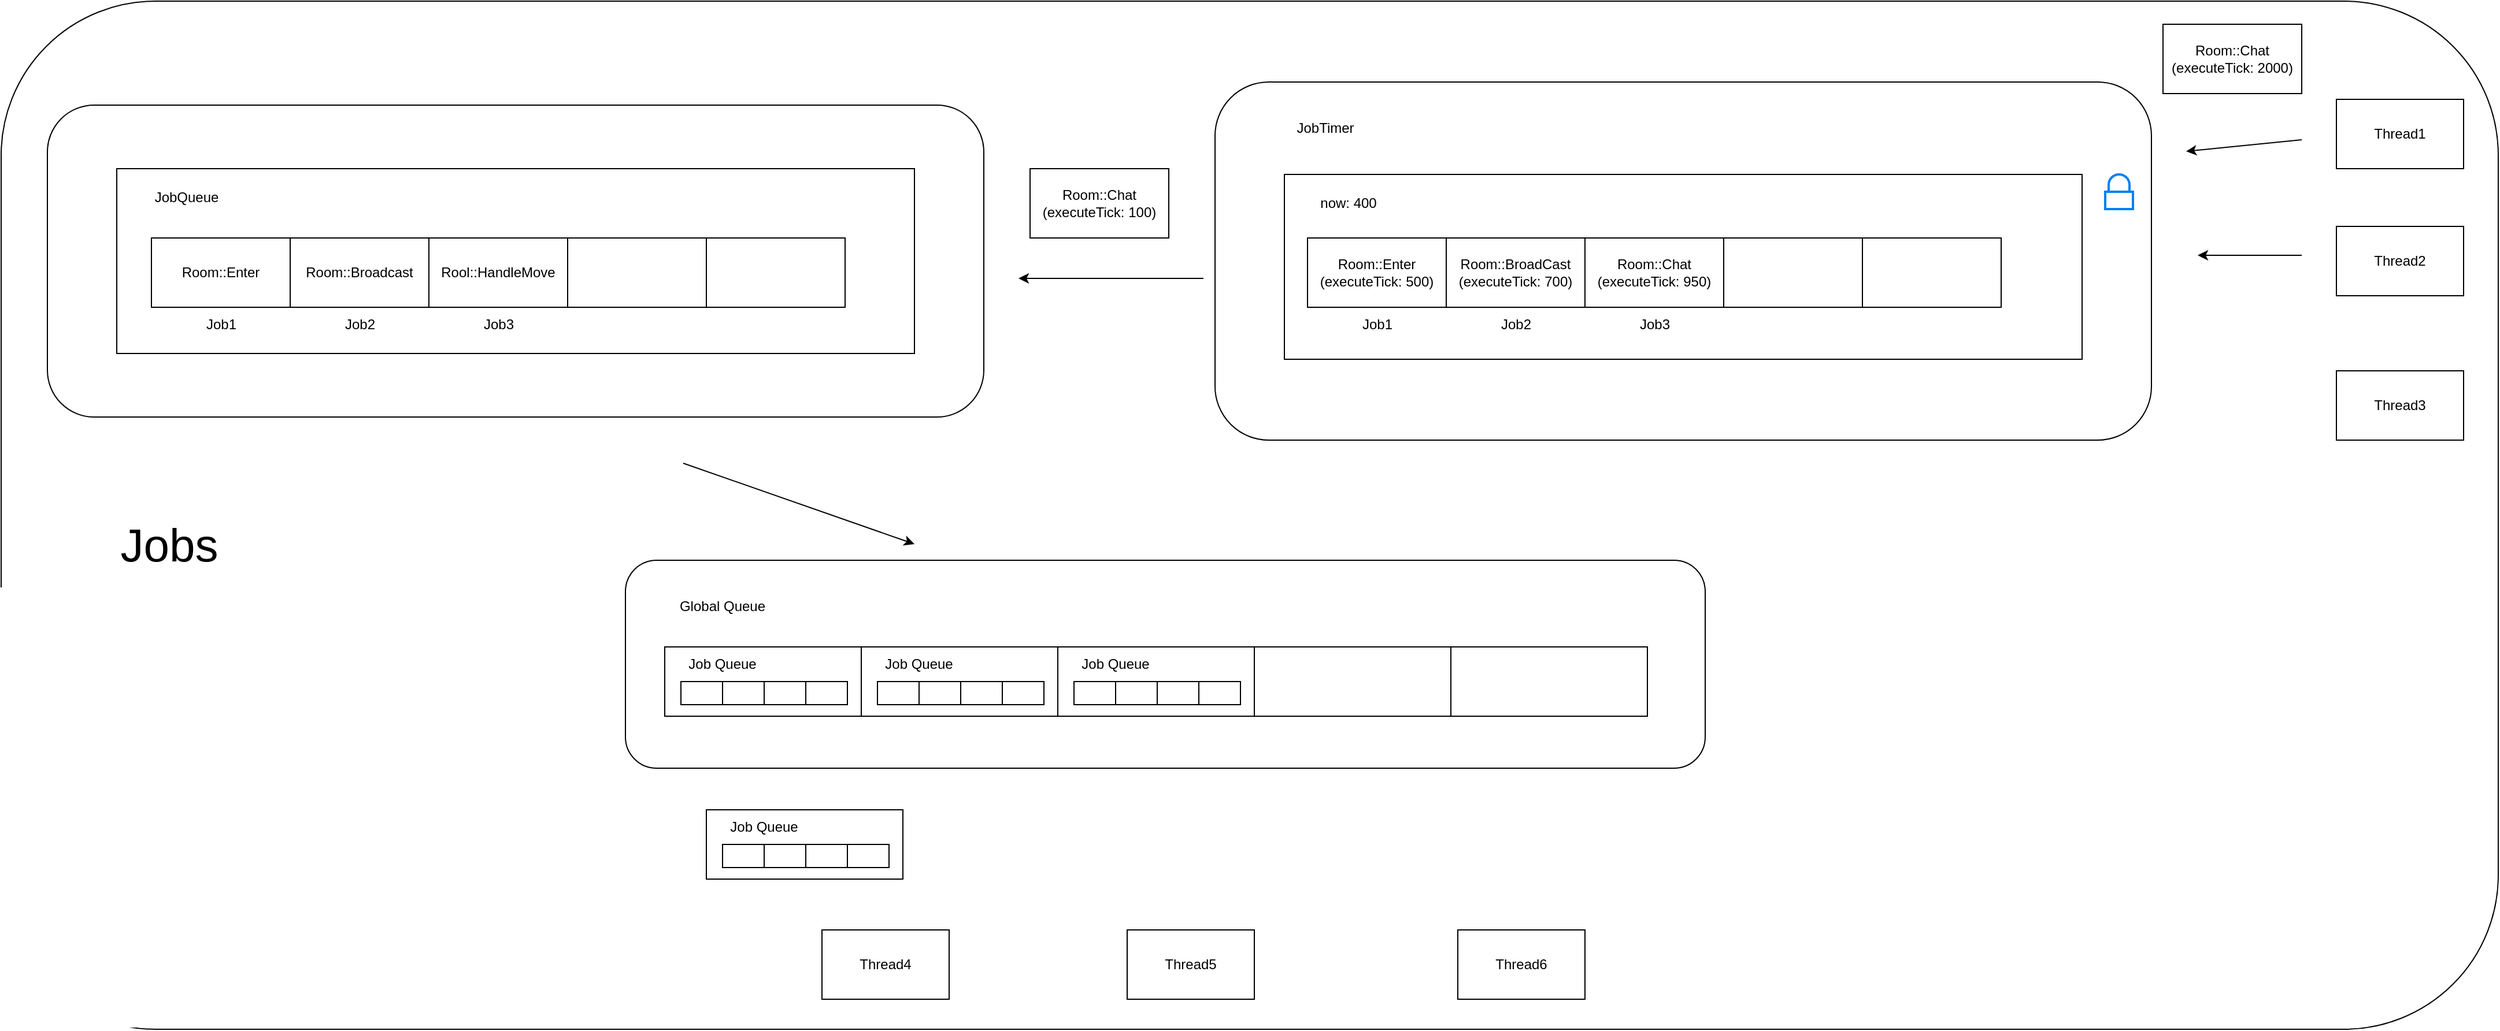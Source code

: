 <mxfile version="26.2.2">
  <diagram name="페이지-1" id="wj5oa-Lt_AdRYN1nhwX_">
    <mxGraphModel dx="3517" dy="1217" grid="1" gridSize="10" guides="1" tooltips="1" connect="1" arrows="1" fold="1" page="1" pageScale="1" pageWidth="827" pageHeight="1169" math="0" shadow="0">
      <root>
        <mxCell id="0" />
        <mxCell id="1" parent="0" />
        <mxCell id="6MD3b4W0HPMdXb_hcbAM-99" value="" style="rounded=1;whiteSpace=wrap;html=1;" vertex="1" parent="1">
          <mxGeometry x="-900" y="100" width="2160" height="890" as="geometry" />
        </mxCell>
        <mxCell id="6MD3b4W0HPMdXb_hcbAM-17" value="" style="rounded=1;whiteSpace=wrap;html=1;" vertex="1" parent="1">
          <mxGeometry x="150" y="170" width="810" height="310" as="geometry" />
        </mxCell>
        <mxCell id="6MD3b4W0HPMdXb_hcbAM-1" value="" style="rounded=0;whiteSpace=wrap;html=1;" vertex="1" parent="1">
          <mxGeometry x="210" y="250" width="690" height="160" as="geometry" />
        </mxCell>
        <mxCell id="6MD3b4W0HPMdXb_hcbAM-16" value="JobTimer" style="text;html=1;align=center;verticalAlign=middle;resizable=0;points=[];autosize=1;strokeColor=none;fillColor=none;" vertex="1" parent="1">
          <mxGeometry x="210" y="195" width="70" height="30" as="geometry" />
        </mxCell>
        <mxCell id="6MD3b4W0HPMdXb_hcbAM-19" value="" style="curved=1;endArrow=classic;html=1;rounded=0;fontColor=#000000;strokeColor=light-dark(#000000,#FFFFFF);" edge="1" parent="1">
          <mxGeometry width="50" height="50" relative="1" as="geometry">
            <mxPoint x="1090" y="220" as="sourcePoint" />
            <mxPoint x="990" y="230" as="targetPoint" />
            <Array as="points" />
          </mxGeometry>
        </mxCell>
        <mxCell id="6MD3b4W0HPMdXb_hcbAM-20" value="" style="curved=1;endArrow=classic;html=1;rounded=0;fontColor=#000000;labelBorderColor=#000000;strokeColor=#FFFFFF;" edge="1" parent="1">
          <mxGeometry width="50" height="50" relative="1" as="geometry">
            <mxPoint x="1100" y="450" as="sourcePoint" />
            <mxPoint x="1000" y="430" as="targetPoint" />
            <Array as="points" />
          </mxGeometry>
        </mxCell>
        <mxCell id="6MD3b4W0HPMdXb_hcbAM-21" value="" style="endArrow=classic;html=1;rounded=0;fontColor=#000000;strokeColor=light-dark(#000000,#FFFFFF);" edge="1" parent="1">
          <mxGeometry width="50" height="50" relative="1" as="geometry">
            <mxPoint x="1090" y="320" as="sourcePoint" />
            <mxPoint x="1000" y="320" as="targetPoint" />
          </mxGeometry>
        </mxCell>
        <mxCell id="6MD3b4W0HPMdXb_hcbAM-25" value="&lt;font&gt;Thread3&lt;/font&gt;" style="rounded=0;whiteSpace=wrap;html=1;" vertex="1" parent="1">
          <mxGeometry x="1120" y="420" width="110" height="60" as="geometry" />
        </mxCell>
        <mxCell id="6MD3b4W0HPMdXb_hcbAM-27" value="&lt;font&gt;Thread2&lt;/font&gt;" style="rounded=0;whiteSpace=wrap;html=1;" vertex="1" parent="1">
          <mxGeometry x="1120" y="295" width="110" height="60" as="geometry" />
        </mxCell>
        <mxCell id="6MD3b4W0HPMdXb_hcbAM-28" value="&lt;font&gt;Thread1&lt;/font&gt;" style="rounded=0;whiteSpace=wrap;html=1;" vertex="1" parent="1">
          <mxGeometry x="1120" y="185" width="110" height="60" as="geometry" />
        </mxCell>
        <mxCell id="6MD3b4W0HPMdXb_hcbAM-32" value="" style="html=1;verticalLabelPosition=bottom;align=center;labelBackgroundColor=#ffffff;verticalAlign=top;strokeWidth=2;strokeColor=#0080F0;shadow=0;dashed=0;shape=mxgraph.ios7.icons.locked;" vertex="1" parent="1">
          <mxGeometry x="920" y="250" width="24" height="30" as="geometry" />
        </mxCell>
        <mxCell id="6MD3b4W0HPMdXb_hcbAM-33" value="Room::Enter&lt;br&gt;(executeTick: 500)" style="rounded=0;whiteSpace=wrap;html=1;" vertex="1" parent="1">
          <mxGeometry x="230" y="305" width="120" height="60" as="geometry" />
        </mxCell>
        <mxCell id="6MD3b4W0HPMdXb_hcbAM-34" value="Job1" style="text;html=1;align=center;verticalAlign=middle;resizable=0;points=[];autosize=1;strokeColor=none;fillColor=none;" vertex="1" parent="1">
          <mxGeometry x="265" y="365" width="50" height="30" as="geometry" />
        </mxCell>
        <mxCell id="6MD3b4W0HPMdXb_hcbAM-35" value="Room::BroadCast&lt;br&gt;(executeTick: 700)" style="rounded=0;whiteSpace=wrap;html=1;" vertex="1" parent="1">
          <mxGeometry x="350" y="305" width="120" height="60" as="geometry" />
        </mxCell>
        <mxCell id="6MD3b4W0HPMdXb_hcbAM-36" value="Job2" style="text;html=1;align=center;verticalAlign=middle;resizable=0;points=[];autosize=1;strokeColor=none;fillColor=none;" vertex="1" parent="1">
          <mxGeometry x="385" y="365" width="50" height="30" as="geometry" />
        </mxCell>
        <mxCell id="6MD3b4W0HPMdXb_hcbAM-37" value="Room::Chat&lt;br&gt;(executeTick: 950)" style="rounded=0;whiteSpace=wrap;html=1;" vertex="1" parent="1">
          <mxGeometry x="470" y="305" width="120" height="60" as="geometry" />
        </mxCell>
        <mxCell id="6MD3b4W0HPMdXb_hcbAM-38" value="Job3" style="text;html=1;align=center;verticalAlign=middle;resizable=0;points=[];autosize=1;strokeColor=none;fillColor=none;" vertex="1" parent="1">
          <mxGeometry x="505" y="365" width="50" height="30" as="geometry" />
        </mxCell>
        <mxCell id="6MD3b4W0HPMdXb_hcbAM-39" value="Room::Chat&lt;br&gt;(executeTick: 2000)" style="rounded=0;whiteSpace=wrap;html=1;" vertex="1" parent="1">
          <mxGeometry x="970" y="120" width="120" height="60" as="geometry" />
        </mxCell>
        <mxCell id="6MD3b4W0HPMdXb_hcbAM-40" value="Job5" style="text;html=1;align=center;verticalAlign=middle;resizable=0;points=[];autosize=1;strokeColor=none;fillColor=none;fontColor=#FFFFFF;" vertex="1" parent="1">
          <mxGeometry x="1005" y="180" width="50" height="30" as="geometry" />
        </mxCell>
        <mxCell id="6MD3b4W0HPMdXb_hcbAM-41" value="" style="rounded=0;whiteSpace=wrap;html=1;" vertex="1" parent="1">
          <mxGeometry x="590" y="305" width="120" height="60" as="geometry" />
        </mxCell>
        <mxCell id="6MD3b4W0HPMdXb_hcbAM-42" value="" style="rounded=0;whiteSpace=wrap;html=1;" vertex="1" parent="1">
          <mxGeometry x="710" y="305" width="120" height="60" as="geometry" />
        </mxCell>
        <mxCell id="6MD3b4W0HPMdXb_hcbAM-43" value="now: 400" style="text;html=1;align=center;verticalAlign=middle;resizable=0;points=[];autosize=1;strokeColor=none;fillColor=none;" vertex="1" parent="1">
          <mxGeometry x="230" y="260" width="70" height="30" as="geometry" />
        </mxCell>
        <mxCell id="6MD3b4W0HPMdXb_hcbAM-44" value="" style="rounded=1;whiteSpace=wrap;html=1;" vertex="1" parent="1">
          <mxGeometry x="-860" y="190" width="810" height="270" as="geometry" />
        </mxCell>
        <mxCell id="6MD3b4W0HPMdXb_hcbAM-45" value="" style="rounded=0;whiteSpace=wrap;html=1;" vertex="1" parent="1">
          <mxGeometry x="-800" y="245" width="690" height="160" as="geometry" />
        </mxCell>
        <mxCell id="6MD3b4W0HPMdXb_hcbAM-46" value="Room::Enter" style="rounded=0;whiteSpace=wrap;html=1;" vertex="1" parent="1">
          <mxGeometry x="-770" y="305" width="120" height="60" as="geometry" />
        </mxCell>
        <mxCell id="6MD3b4W0HPMdXb_hcbAM-47" value="Job1" style="text;html=1;align=center;verticalAlign=middle;resizable=0;points=[];autosize=1;strokeColor=none;fillColor=none;" vertex="1" parent="1">
          <mxGeometry x="-735" y="365" width="50" height="30" as="geometry" />
        </mxCell>
        <mxCell id="6MD3b4W0HPMdXb_hcbAM-48" value="Room::Broadcast" style="rounded=0;whiteSpace=wrap;html=1;" vertex="1" parent="1">
          <mxGeometry x="-650" y="305" width="120" height="60" as="geometry" />
        </mxCell>
        <mxCell id="6MD3b4W0HPMdXb_hcbAM-49" value="Rool::HandleMove" style="rounded=0;whiteSpace=wrap;html=1;" vertex="1" parent="1">
          <mxGeometry x="-530" y="305" width="120" height="60" as="geometry" />
        </mxCell>
        <mxCell id="6MD3b4W0HPMdXb_hcbAM-50" value="Job2" style="text;html=1;align=center;verticalAlign=middle;resizable=0;points=[];autosize=1;strokeColor=none;fillColor=none;" vertex="1" parent="1">
          <mxGeometry x="-615" y="365" width="50" height="30" as="geometry" />
        </mxCell>
        <mxCell id="6MD3b4W0HPMdXb_hcbAM-51" value="Job3" style="text;html=1;align=center;verticalAlign=middle;resizable=0;points=[];autosize=1;strokeColor=none;fillColor=none;" vertex="1" parent="1">
          <mxGeometry x="-495" y="365" width="50" height="30" as="geometry" />
        </mxCell>
        <mxCell id="6MD3b4W0HPMdXb_hcbAM-52" value="" style="rounded=0;whiteSpace=wrap;html=1;" vertex="1" parent="1">
          <mxGeometry x="-410" y="305" width="120" height="60" as="geometry" />
        </mxCell>
        <mxCell id="6MD3b4W0HPMdXb_hcbAM-53" value="" style="rounded=0;whiteSpace=wrap;html=1;" vertex="1" parent="1">
          <mxGeometry x="-290" y="305" width="120" height="60" as="geometry" />
        </mxCell>
        <mxCell id="6MD3b4W0HPMdXb_hcbAM-54" value="JobQueue" style="text;html=1;align=center;verticalAlign=middle;resizable=0;points=[];autosize=1;strokeColor=none;fillColor=none;" vertex="1" parent="1">
          <mxGeometry x="-780" y="255" width="80" height="30" as="geometry" />
        </mxCell>
        <mxCell id="6MD3b4W0HPMdXb_hcbAM-56" value="" style="endArrow=classic;html=1;rounded=0;fontColor=#000000;strokeColor=light-dark(#000000,#FFFFFF);" edge="1" parent="1">
          <mxGeometry width="50" height="50" relative="1" as="geometry">
            <mxPoint x="140" y="340" as="sourcePoint" />
            <mxPoint x="-20" y="340" as="targetPoint" />
          </mxGeometry>
        </mxCell>
        <mxCell id="6MD3b4W0HPMdXb_hcbAM-57" value="Room::Chat&lt;br&gt;(executeTick: 100)" style="rounded=0;whiteSpace=wrap;html=1;" vertex="1" parent="1">
          <mxGeometry x="-10" y="245" width="120" height="60" as="geometry" />
        </mxCell>
        <mxCell id="6MD3b4W0HPMdXb_hcbAM-58" value="Job0" style="text;html=1;align=center;verticalAlign=middle;resizable=0;points=[];autosize=1;strokeColor=none;fillColor=none;fontColor=#FFFFFF;" vertex="1" parent="1">
          <mxGeometry x="25" y="305" width="50" height="30" as="geometry" />
        </mxCell>
        <mxCell id="6MD3b4W0HPMdXb_hcbAM-61" value="" style="rounded=1;whiteSpace=wrap;html=1;" vertex="1" parent="1">
          <mxGeometry x="-360" y="584" width="934" height="180" as="geometry" />
        </mxCell>
        <mxCell id="6MD3b4W0HPMdXb_hcbAM-62" value="" style="rounded=0;whiteSpace=wrap;html=1;" vertex="1" parent="1">
          <mxGeometry x="-326" y="659" width="170" height="60" as="geometry" />
        </mxCell>
        <mxCell id="6MD3b4W0HPMdXb_hcbAM-63" value="Global Queue" style="text;html=1;align=center;verticalAlign=middle;whiteSpace=wrap;rounded=0;" vertex="1" parent="1">
          <mxGeometry x="-326" y="609" width="100" height="30" as="geometry" />
        </mxCell>
        <mxCell id="6MD3b4W0HPMdXb_hcbAM-64" value="" style="rounded=0;whiteSpace=wrap;html=1;" vertex="1" parent="1">
          <mxGeometry x="-312" y="689" width="36" height="20" as="geometry" />
        </mxCell>
        <mxCell id="6MD3b4W0HPMdXb_hcbAM-65" value="" style="rounded=0;whiteSpace=wrap;html=1;" vertex="1" parent="1">
          <mxGeometry x="-276" y="689" width="36" height="20" as="geometry" />
        </mxCell>
        <mxCell id="6MD3b4W0HPMdXb_hcbAM-66" value="" style="rounded=0;whiteSpace=wrap;html=1;" vertex="1" parent="1">
          <mxGeometry x="-240" y="689" width="36" height="20" as="geometry" />
        </mxCell>
        <mxCell id="6MD3b4W0HPMdXb_hcbAM-67" value="" style="rounded=0;whiteSpace=wrap;html=1;" vertex="1" parent="1">
          <mxGeometry x="-204" y="689" width="36" height="20" as="geometry" />
        </mxCell>
        <mxCell id="6MD3b4W0HPMdXb_hcbAM-68" value="Job Queue" style="text;html=1;align=center;verticalAlign=middle;whiteSpace=wrap;rounded=0;" vertex="1" parent="1">
          <mxGeometry x="-326" y="659" width="100" height="30" as="geometry" />
        </mxCell>
        <mxCell id="6MD3b4W0HPMdXb_hcbAM-69" value="" style="rounded=0;whiteSpace=wrap;html=1;" vertex="1" parent="1">
          <mxGeometry x="-156" y="659" width="170" height="60" as="geometry" />
        </mxCell>
        <mxCell id="6MD3b4W0HPMdXb_hcbAM-70" value="" style="rounded=0;whiteSpace=wrap;html=1;" vertex="1" parent="1">
          <mxGeometry x="-142" y="689" width="36" height="20" as="geometry" />
        </mxCell>
        <mxCell id="6MD3b4W0HPMdXb_hcbAM-71" value="" style="rounded=0;whiteSpace=wrap;html=1;" vertex="1" parent="1">
          <mxGeometry x="-106" y="689" width="36" height="20" as="geometry" />
        </mxCell>
        <mxCell id="6MD3b4W0HPMdXb_hcbAM-72" value="" style="rounded=0;whiteSpace=wrap;html=1;" vertex="1" parent="1">
          <mxGeometry x="-70" y="689" width="36" height="20" as="geometry" />
        </mxCell>
        <mxCell id="6MD3b4W0HPMdXb_hcbAM-73" value="" style="rounded=0;whiteSpace=wrap;html=1;" vertex="1" parent="1">
          <mxGeometry x="-34" y="689" width="36" height="20" as="geometry" />
        </mxCell>
        <mxCell id="6MD3b4W0HPMdXb_hcbAM-74" value="Job Queue" style="text;html=1;align=center;verticalAlign=middle;whiteSpace=wrap;rounded=0;" vertex="1" parent="1">
          <mxGeometry x="-156" y="659" width="100" height="30" as="geometry" />
        </mxCell>
        <mxCell id="6MD3b4W0HPMdXb_hcbAM-75" value="" style="rounded=0;whiteSpace=wrap;html=1;" vertex="1" parent="1">
          <mxGeometry x="14" y="659" width="170" height="60" as="geometry" />
        </mxCell>
        <mxCell id="6MD3b4W0HPMdXb_hcbAM-76" value="" style="rounded=0;whiteSpace=wrap;html=1;" vertex="1" parent="1">
          <mxGeometry x="28" y="689" width="36" height="20" as="geometry" />
        </mxCell>
        <mxCell id="6MD3b4W0HPMdXb_hcbAM-77" value="" style="rounded=0;whiteSpace=wrap;html=1;" vertex="1" parent="1">
          <mxGeometry x="64" y="689" width="36" height="20" as="geometry" />
        </mxCell>
        <mxCell id="6MD3b4W0HPMdXb_hcbAM-78" value="" style="rounded=0;whiteSpace=wrap;html=1;" vertex="1" parent="1">
          <mxGeometry x="100" y="689" width="36" height="20" as="geometry" />
        </mxCell>
        <mxCell id="6MD3b4W0HPMdXb_hcbAM-79" value="" style="rounded=0;whiteSpace=wrap;html=1;" vertex="1" parent="1">
          <mxGeometry x="136" y="689" width="36" height="20" as="geometry" />
        </mxCell>
        <mxCell id="6MD3b4W0HPMdXb_hcbAM-80" value="Job Queue" style="text;html=1;align=center;verticalAlign=middle;whiteSpace=wrap;rounded=0;" vertex="1" parent="1">
          <mxGeometry x="14" y="659" width="100" height="30" as="geometry" />
        </mxCell>
        <mxCell id="6MD3b4W0HPMdXb_hcbAM-81" value="" style="rounded=0;whiteSpace=wrap;html=1;" vertex="1" parent="1">
          <mxGeometry x="184" y="659" width="170" height="60" as="geometry" />
        </mxCell>
        <mxCell id="6MD3b4W0HPMdXb_hcbAM-82" value="" style="rounded=0;whiteSpace=wrap;html=1;" vertex="1" parent="1">
          <mxGeometry x="354" y="659" width="170" height="60" as="geometry" />
        </mxCell>
        <mxCell id="6MD3b4W0HPMdXb_hcbAM-83" value="" style="endArrow=classic;html=1;rounded=0;fontColor=#000000;strokeColor=light-dark(#000000,#FFFFFF);" edge="1" parent="1">
          <mxGeometry width="50" height="50" relative="1" as="geometry">
            <mxPoint x="-310" y="500" as="sourcePoint" />
            <mxPoint x="-110" y="570" as="targetPoint" />
          </mxGeometry>
        </mxCell>
        <mxCell id="6MD3b4W0HPMdXb_hcbAM-84" value="&lt;font&gt;Thread5&lt;/font&gt;" style="rounded=0;whiteSpace=wrap;html=1;" vertex="1" parent="1">
          <mxGeometry x="74" y="904" width="110" height="60" as="geometry" />
        </mxCell>
        <mxCell id="6MD3b4W0HPMdXb_hcbAM-85" value="&lt;font&gt;Thread4&lt;/font&gt;" style="rounded=0;whiteSpace=wrap;html=1;" vertex="1" parent="1">
          <mxGeometry x="-190" y="904" width="110" height="60" as="geometry" />
        </mxCell>
        <mxCell id="6MD3b4W0HPMdXb_hcbAM-86" value="&lt;font&gt;Thread6&lt;/font&gt;" style="rounded=0;whiteSpace=wrap;html=1;" vertex="1" parent="1">
          <mxGeometry x="360" y="904" width="110" height="60" as="geometry" />
        </mxCell>
        <mxCell id="6MD3b4W0HPMdXb_hcbAM-89" value="" style="curved=1;endArrow=classic;html=1;rounded=0;fontColor=#000000;labelBorderColor=#000000;strokeColor=#FFFFFF;" edge="1" parent="1">
          <mxGeometry width="50" height="50" relative="1" as="geometry">
            <mxPoint x="190" y="790" as="sourcePoint" />
            <mxPoint x="400" y="880" as="targetPoint" />
            <Array as="points" />
          </mxGeometry>
        </mxCell>
        <mxCell id="6MD3b4W0HPMdXb_hcbAM-90" value="" style="curved=1;endArrow=classic;html=1;rounded=0;fontColor=#000000;labelBorderColor=#000000;strokeColor=#FFFFFF;" edge="1" parent="1">
          <mxGeometry width="50" height="50" relative="1" as="geometry">
            <mxPoint x="64" y="790" as="sourcePoint" />
            <mxPoint x="-140" y="890" as="targetPoint" />
            <Array as="points" />
          </mxGeometry>
        </mxCell>
        <mxCell id="6MD3b4W0HPMdXb_hcbAM-92" value="" style="curved=1;endArrow=classic;html=1;rounded=0;fontColor=#000000;labelBorderColor=#000000;strokeColor=#FFFFFF;" edge="1" parent="1">
          <mxGeometry width="50" height="50" relative="1" as="geometry">
            <mxPoint x="128.52" y="790" as="sourcePoint" />
            <mxPoint x="130" y="880" as="targetPoint" />
            <Array as="points" />
          </mxGeometry>
        </mxCell>
        <mxCell id="6MD3b4W0HPMdXb_hcbAM-93" value="" style="rounded=0;whiteSpace=wrap;html=1;" vertex="1" parent="1">
          <mxGeometry x="-290" y="800" width="170" height="60" as="geometry" />
        </mxCell>
        <mxCell id="6MD3b4W0HPMdXb_hcbAM-94" value="" style="rounded=0;whiteSpace=wrap;html=1;" vertex="1" parent="1">
          <mxGeometry x="-276" y="830" width="36" height="20" as="geometry" />
        </mxCell>
        <mxCell id="6MD3b4W0HPMdXb_hcbAM-95" value="" style="rounded=0;whiteSpace=wrap;html=1;" vertex="1" parent="1">
          <mxGeometry x="-240" y="830" width="36" height="20" as="geometry" />
        </mxCell>
        <mxCell id="6MD3b4W0HPMdXb_hcbAM-96" value="" style="rounded=0;whiteSpace=wrap;html=1;" vertex="1" parent="1">
          <mxGeometry x="-204" y="830" width="36" height="20" as="geometry" />
        </mxCell>
        <mxCell id="6MD3b4W0HPMdXb_hcbAM-97" value="" style="rounded=0;whiteSpace=wrap;html=1;" vertex="1" parent="1">
          <mxGeometry x="-168" y="830" width="36" height="20" as="geometry" />
        </mxCell>
        <mxCell id="6MD3b4W0HPMdXb_hcbAM-98" value="Job Queue" style="text;html=1;align=center;verticalAlign=middle;whiteSpace=wrap;rounded=0;" vertex="1" parent="1">
          <mxGeometry x="-290" y="800" width="100" height="30" as="geometry" />
        </mxCell>
        <mxCell id="6MD3b4W0HPMdXb_hcbAM-100" value="Jobs" style="text;html=1;align=center;verticalAlign=middle;resizable=0;points=[];autosize=1;strokeColor=none;fillColor=none;fontSize=40;" vertex="1" parent="1">
          <mxGeometry x="-810" y="540" width="110" height="60" as="geometry" />
        </mxCell>
      </root>
    </mxGraphModel>
  </diagram>
</mxfile>
